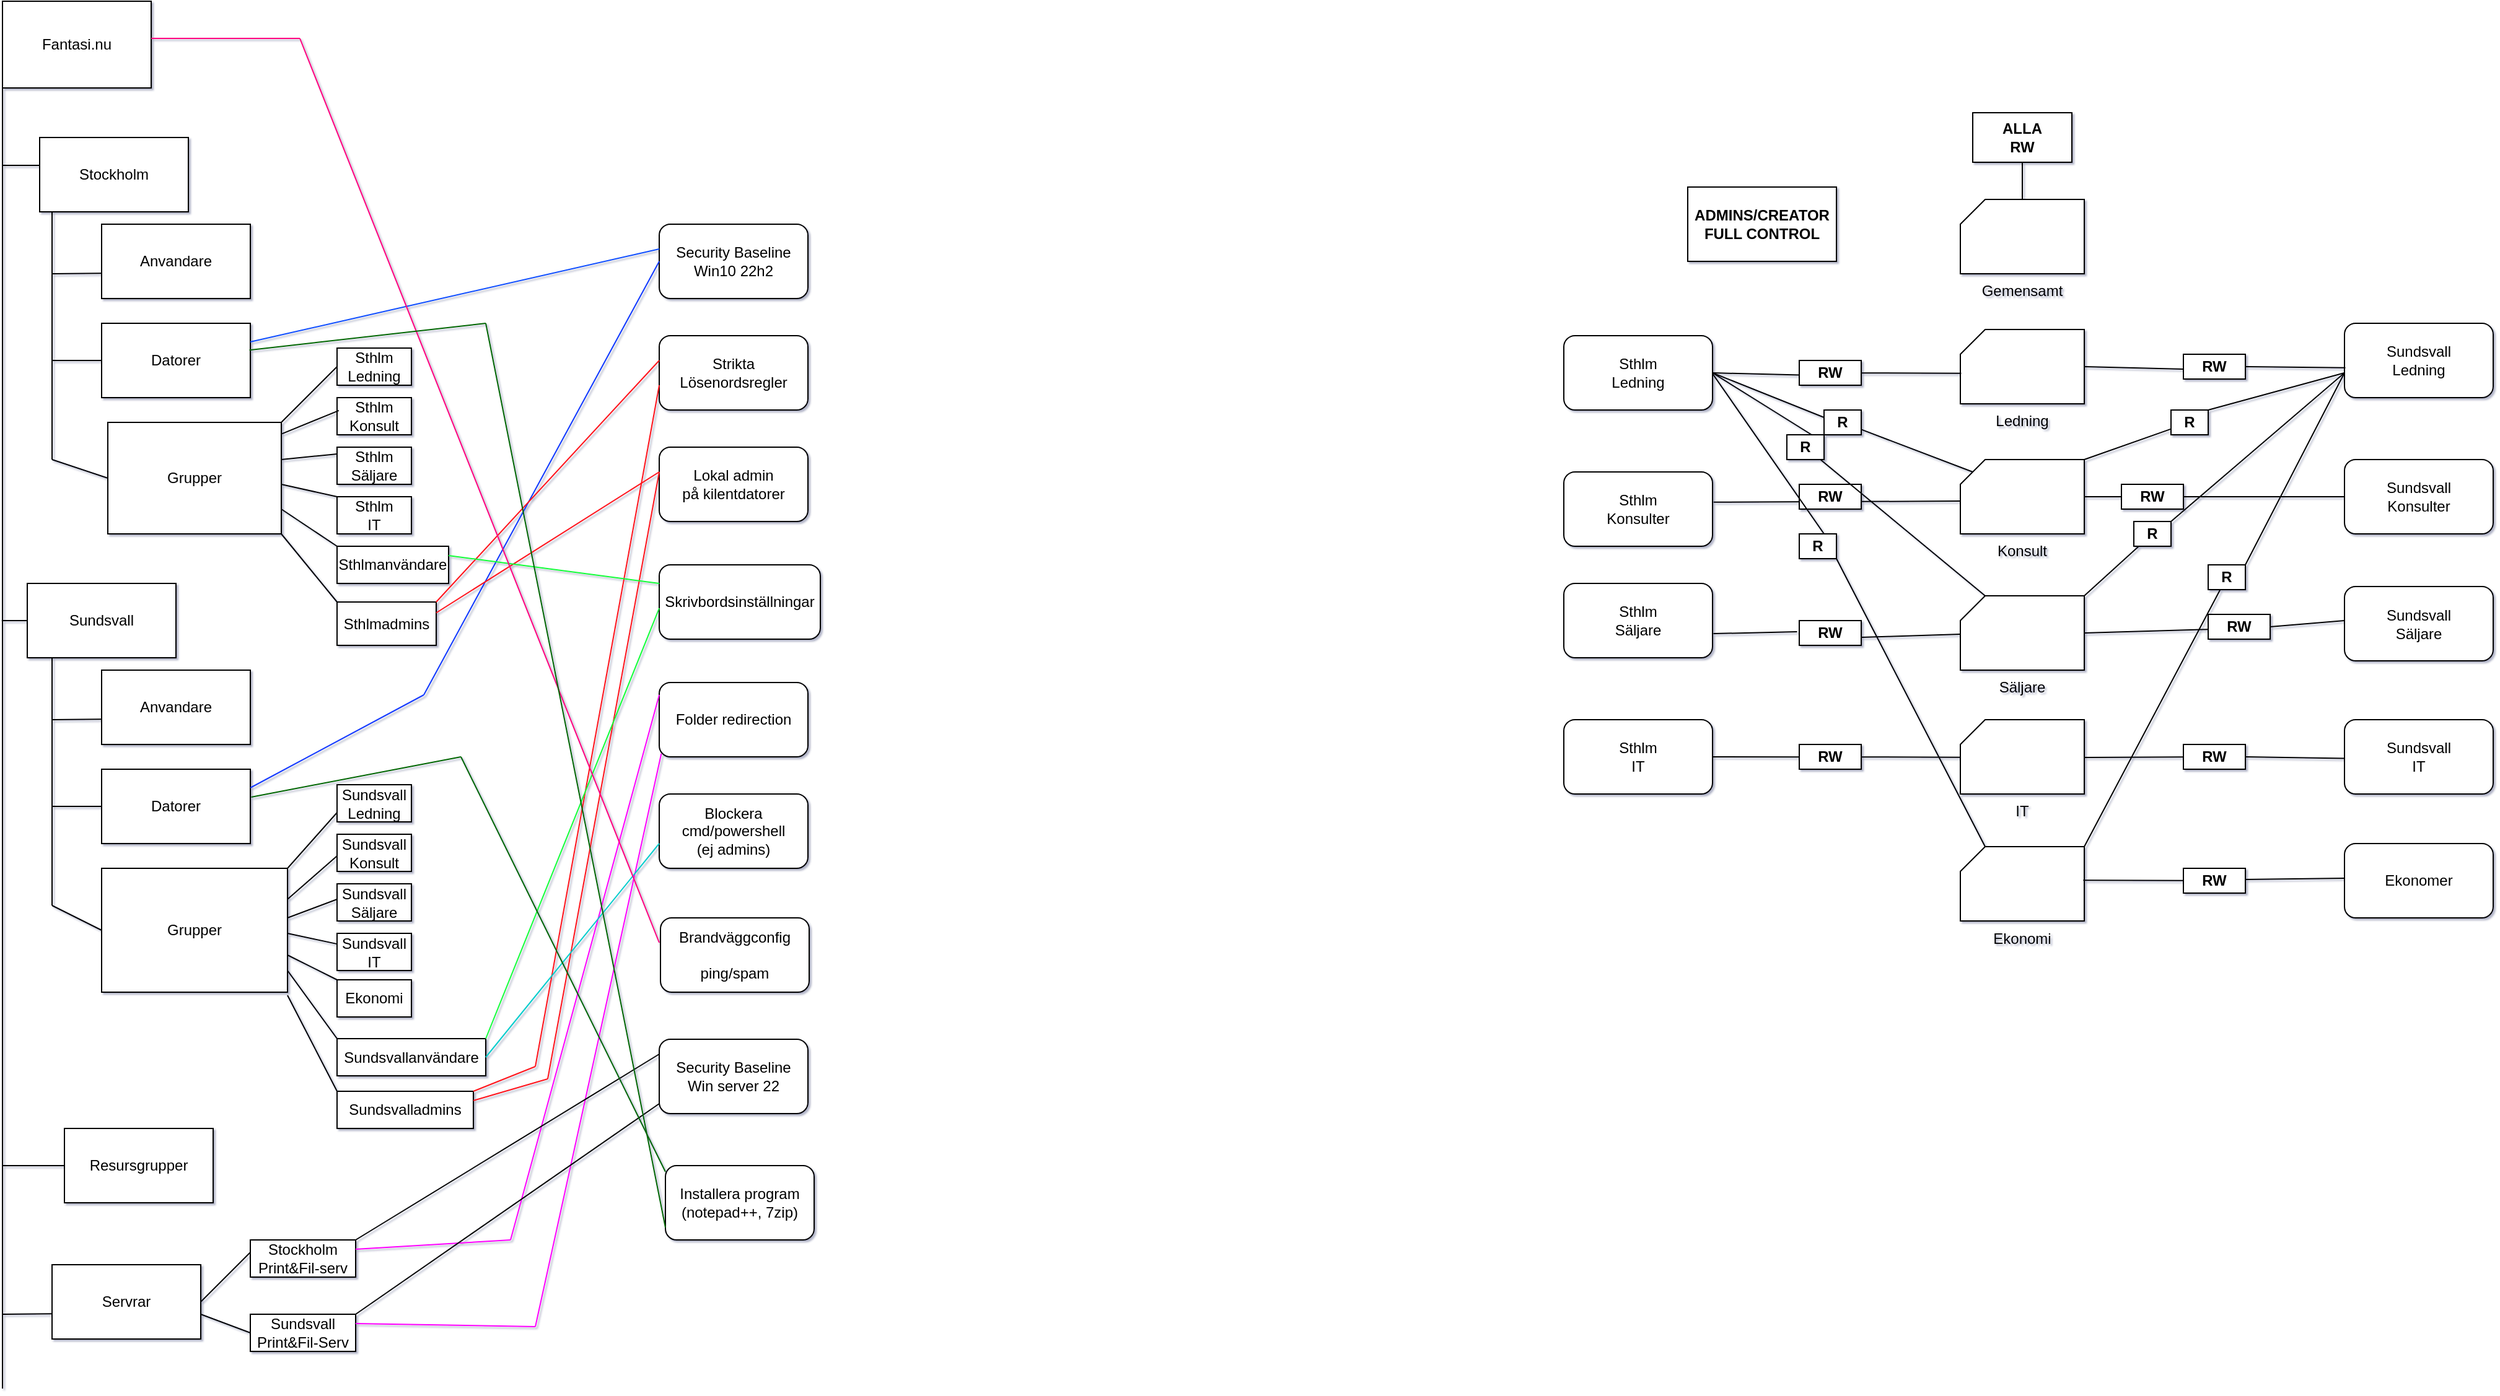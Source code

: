 <mxfile version="22.1.6" type="github">
  <diagram id="C5RBs43oDa-KdzZeNtuy" name="Page-1">
    <mxGraphModel dx="2607" dy="1371" grid="1" gridSize="10" guides="1" tooltips="1" connect="1" arrows="1" fold="1" page="1" pageScale="1" pageWidth="2336" pageHeight="1654" background="none" math="0" shadow="1">
      <root>
        <mxCell id="WIyWlLk6GJQsqaUBKTNV-0" />
        <mxCell id="WIyWlLk6GJQsqaUBKTNV-1" parent="WIyWlLk6GJQsqaUBKTNV-0" />
        <mxCell id="fueHBXX8DJ0KAjWdxpP2-1" value="Fantasi.nu" style="rounded=0;whiteSpace=wrap;html=1;" parent="WIyWlLk6GJQsqaUBKTNV-1" vertex="1">
          <mxGeometry x="40" y="10" width="120" height="70" as="geometry" />
        </mxCell>
        <mxCell id="fueHBXX8DJ0KAjWdxpP2-2" value="" style="endArrow=none;html=1;rounded=0;" parent="WIyWlLk6GJQsqaUBKTNV-1" edge="1">
          <mxGeometry width="50" height="50" relative="1" as="geometry">
            <mxPoint x="40" y="1130" as="sourcePoint" />
            <mxPoint x="40" y="70" as="targetPoint" />
          </mxGeometry>
        </mxCell>
        <mxCell id="fueHBXX8DJ0KAjWdxpP2-6" value="&lt;div&gt;Anvandare&lt;/div&gt;" style="rounded=0;whiteSpace=wrap;html=1;" parent="WIyWlLk6GJQsqaUBKTNV-1" vertex="1">
          <mxGeometry x="120" y="190" width="120" height="60" as="geometry" />
        </mxCell>
        <mxCell id="fueHBXX8DJ0KAjWdxpP2-7" value="Datorer" style="rounded=0;whiteSpace=wrap;html=1;" parent="WIyWlLk6GJQsqaUBKTNV-1" vertex="1">
          <mxGeometry x="120" y="270" width="120" height="60" as="geometry" />
        </mxCell>
        <mxCell id="fueHBXX8DJ0KAjWdxpP2-35" style="edgeStyle=orthogonalEdgeStyle;rounded=0;orthogonalLoop=1;jettySize=auto;html=1;exitX=1;exitY=1;exitDx=0;exitDy=0;" parent="WIyWlLk6GJQsqaUBKTNV-1" source="fueHBXX8DJ0KAjWdxpP2-8" edge="1">
          <mxGeometry relative="1" as="geometry">
            <mxPoint x="240.152" y="409.727" as="targetPoint" />
          </mxGeometry>
        </mxCell>
        <mxCell id="fueHBXX8DJ0KAjWdxpP2-8" value="Grupper" style="rounded=0;whiteSpace=wrap;html=1;" parent="WIyWlLk6GJQsqaUBKTNV-1" vertex="1">
          <mxGeometry x="125" y="350" width="140" height="90" as="geometry" />
        </mxCell>
        <mxCell id="fueHBXX8DJ0KAjWdxpP2-9" value="" style="endArrow=none;html=1;rounded=0;" parent="WIyWlLk6GJQsqaUBKTNV-1" edge="1">
          <mxGeometry width="50" height="50" relative="1" as="geometry">
            <mxPoint x="80" y="230" as="sourcePoint" />
            <mxPoint x="120" y="229.66" as="targetPoint" />
          </mxGeometry>
        </mxCell>
        <mxCell id="fueHBXX8DJ0KAjWdxpP2-10" value="" style="endArrow=none;html=1;rounded=0;" parent="WIyWlLk6GJQsqaUBKTNV-1" edge="1">
          <mxGeometry width="50" height="50" relative="1" as="geometry">
            <mxPoint x="80" y="230" as="sourcePoint" />
            <mxPoint x="80" y="180" as="targetPoint" />
          </mxGeometry>
        </mxCell>
        <mxCell id="fueHBXX8DJ0KAjWdxpP2-11" value="" style="endArrow=none;html=1;rounded=0;" parent="WIyWlLk6GJQsqaUBKTNV-1" edge="1">
          <mxGeometry width="50" height="50" relative="1" as="geometry">
            <mxPoint x="80" y="380" as="sourcePoint" />
            <mxPoint x="80" y="230" as="targetPoint" />
          </mxGeometry>
        </mxCell>
        <mxCell id="fueHBXX8DJ0KAjWdxpP2-13" value="" style="endArrow=none;html=1;rounded=0;entryX=0;entryY=0.5;entryDx=0;entryDy=0;" parent="WIyWlLk6GJQsqaUBKTNV-1" target="fueHBXX8DJ0KAjWdxpP2-8" edge="1">
          <mxGeometry width="50" height="50" relative="1" as="geometry">
            <mxPoint x="80" y="380" as="sourcePoint" />
            <mxPoint x="120" y="376.0" as="targetPoint" />
          </mxGeometry>
        </mxCell>
        <mxCell id="fueHBXX8DJ0KAjWdxpP2-14" value="" style="endArrow=none;html=1;rounded=0;" parent="WIyWlLk6GJQsqaUBKTNV-1" target="fueHBXX8DJ0KAjWdxpP2-7" edge="1">
          <mxGeometry width="50" height="50" relative="1" as="geometry">
            <mxPoint x="80" y="300" as="sourcePoint" />
            <mxPoint x="130" y="250" as="targetPoint" />
          </mxGeometry>
        </mxCell>
        <mxCell id="fueHBXX8DJ0KAjWdxpP2-15" value="Sundsvall" style="rounded=0;whiteSpace=wrap;html=1;" parent="WIyWlLk6GJQsqaUBKTNV-1" vertex="1">
          <mxGeometry x="60" y="480" width="120" height="60" as="geometry" />
        </mxCell>
        <mxCell id="fueHBXX8DJ0KAjWdxpP2-16" value="&lt;div&gt;Anvandare&lt;/div&gt;" style="rounded=0;whiteSpace=wrap;html=1;" parent="WIyWlLk6GJQsqaUBKTNV-1" vertex="1">
          <mxGeometry x="120" y="550" width="120" height="60" as="geometry" />
        </mxCell>
        <mxCell id="fueHBXX8DJ0KAjWdxpP2-17" value="Datorer" style="rounded=0;whiteSpace=wrap;html=1;" parent="WIyWlLk6GJQsqaUBKTNV-1" vertex="1">
          <mxGeometry x="120" y="630" width="120" height="60" as="geometry" />
        </mxCell>
        <mxCell id="fueHBXX8DJ0KAjWdxpP2-18" value="Grupper" style="rounded=0;whiteSpace=wrap;html=1;" parent="WIyWlLk6GJQsqaUBKTNV-1" vertex="1">
          <mxGeometry x="120" y="710" width="150" height="100" as="geometry" />
        </mxCell>
        <mxCell id="fueHBXX8DJ0KAjWdxpP2-19" value="" style="endArrow=none;html=1;rounded=0;" parent="WIyWlLk6GJQsqaUBKTNV-1" edge="1">
          <mxGeometry width="50" height="50" relative="1" as="geometry">
            <mxPoint x="80" y="590" as="sourcePoint" />
            <mxPoint x="120" y="589.66" as="targetPoint" />
          </mxGeometry>
        </mxCell>
        <mxCell id="fueHBXX8DJ0KAjWdxpP2-20" value="" style="endArrow=none;html=1;rounded=0;" parent="WIyWlLk6GJQsqaUBKTNV-1" edge="1">
          <mxGeometry width="50" height="50" relative="1" as="geometry">
            <mxPoint x="80" y="590" as="sourcePoint" />
            <mxPoint x="80" y="540" as="targetPoint" />
          </mxGeometry>
        </mxCell>
        <mxCell id="fueHBXX8DJ0KAjWdxpP2-21" value="" style="endArrow=none;html=1;rounded=0;" parent="WIyWlLk6GJQsqaUBKTNV-1" edge="1">
          <mxGeometry width="50" height="50" relative="1" as="geometry">
            <mxPoint x="80" y="740" as="sourcePoint" />
            <mxPoint x="80" y="590" as="targetPoint" />
          </mxGeometry>
        </mxCell>
        <mxCell id="fueHBXX8DJ0KAjWdxpP2-22" value="" style="endArrow=none;html=1;rounded=0;entryX=0;entryY=0.5;entryDx=0;entryDy=0;" parent="WIyWlLk6GJQsqaUBKTNV-1" target="fueHBXX8DJ0KAjWdxpP2-18" edge="1">
          <mxGeometry width="50" height="50" relative="1" as="geometry">
            <mxPoint x="80" y="740" as="sourcePoint" />
            <mxPoint x="120" y="736.0" as="targetPoint" />
          </mxGeometry>
        </mxCell>
        <mxCell id="fueHBXX8DJ0KAjWdxpP2-23" value="" style="endArrow=none;html=1;rounded=0;" parent="WIyWlLk6GJQsqaUBKTNV-1" target="fueHBXX8DJ0KAjWdxpP2-17" edge="1">
          <mxGeometry width="50" height="50" relative="1" as="geometry">
            <mxPoint x="80" y="660" as="sourcePoint" />
            <mxPoint x="130" y="610" as="targetPoint" />
          </mxGeometry>
        </mxCell>
        <mxCell id="fueHBXX8DJ0KAjWdxpP2-25" value="Resursgrupper" style="rounded=0;whiteSpace=wrap;html=1;" parent="WIyWlLk6GJQsqaUBKTNV-1" vertex="1">
          <mxGeometry x="90" y="920" width="120" height="60" as="geometry" />
        </mxCell>
        <mxCell id="fueHBXX8DJ0KAjWdxpP2-26" value="Servrar" style="rounded=0;whiteSpace=wrap;html=1;" parent="WIyWlLk6GJQsqaUBKTNV-1" vertex="1">
          <mxGeometry x="80" y="1030" width="120" height="60" as="geometry" />
        </mxCell>
        <mxCell id="fueHBXX8DJ0KAjWdxpP2-27" value="" style="endArrow=none;html=1;rounded=0;entryX=0.005;entryY=0.375;entryDx=0;entryDy=0;entryPerimeter=0;" parent="WIyWlLk6GJQsqaUBKTNV-1" target="fueHBXX8DJ0KAjWdxpP2-5" edge="1">
          <mxGeometry width="50" height="50" relative="1" as="geometry">
            <mxPoint x="40" y="142.5" as="sourcePoint" />
            <mxPoint x="60" y="140" as="targetPoint" />
          </mxGeometry>
        </mxCell>
        <mxCell id="fueHBXX8DJ0KAjWdxpP2-28" value="" style="endArrow=none;html=1;rounded=0;entryX=0.005;entryY=0.375;entryDx=0;entryDy=0;entryPerimeter=0;" parent="WIyWlLk6GJQsqaUBKTNV-1" source="fueHBXX8DJ0KAjWdxpP2-5" edge="1">
          <mxGeometry width="50" height="50" relative="1" as="geometry">
            <mxPoint x="50" y="152.5" as="sourcePoint" />
            <mxPoint x="71" y="153" as="targetPoint" />
          </mxGeometry>
        </mxCell>
        <mxCell id="fueHBXX8DJ0KAjWdxpP2-29" value="" style="endArrow=none;html=1;rounded=0;entryX=0;entryY=0.5;entryDx=0;entryDy=0;" parent="WIyWlLk6GJQsqaUBKTNV-1" target="fueHBXX8DJ0KAjWdxpP2-15" edge="1">
          <mxGeometry width="50" height="50" relative="1" as="geometry">
            <mxPoint x="39.4" y="510" as="sourcePoint" />
            <mxPoint x="60.0" y="500.0" as="targetPoint" />
          </mxGeometry>
        </mxCell>
        <mxCell id="fueHBXX8DJ0KAjWdxpP2-5" value="Stockholm" style="rounded=0;whiteSpace=wrap;html=1;" parent="WIyWlLk6GJQsqaUBKTNV-1" vertex="1">
          <mxGeometry x="70" y="120" width="120" height="60" as="geometry" />
        </mxCell>
        <mxCell id="fueHBXX8DJ0KAjWdxpP2-30" value="" style="endArrow=none;html=1;rounded=0;entryX=0;entryY=0.5;entryDx=0;entryDy=0;" parent="WIyWlLk6GJQsqaUBKTNV-1" target="fueHBXX8DJ0KAjWdxpP2-25" edge="1">
          <mxGeometry width="50" height="50" relative="1" as="geometry">
            <mxPoint x="40" y="950" as="sourcePoint" />
            <mxPoint x="61" y="830.5" as="targetPoint" />
          </mxGeometry>
        </mxCell>
        <mxCell id="fueHBXX8DJ0KAjWdxpP2-32" value="" style="endArrow=none;html=1;rounded=0;entryX=0.001;entryY=0.66;entryDx=0;entryDy=0;entryPerimeter=0;" parent="WIyWlLk6GJQsqaUBKTNV-1" target="fueHBXX8DJ0KAjWdxpP2-26" edge="1">
          <mxGeometry width="50" height="50" relative="1" as="geometry">
            <mxPoint x="40" y="1070" as="sourcePoint" />
            <mxPoint x="90" y="910" as="targetPoint" />
          </mxGeometry>
        </mxCell>
        <mxCell id="fueHBXX8DJ0KAjWdxpP2-36" value="&lt;div&gt;Sthlm&lt;/div&gt;&lt;div&gt;Konsult&lt;/div&gt;" style="rounded=0;whiteSpace=wrap;html=1;" parent="WIyWlLk6GJQsqaUBKTNV-1" vertex="1">
          <mxGeometry x="310" y="330" width="60" height="30" as="geometry" />
        </mxCell>
        <mxCell id="fueHBXX8DJ0KAjWdxpP2-37" value="&lt;div&gt;Sthlm&lt;/div&gt;&lt;div&gt;Säljare&lt;/div&gt;" style="rounded=0;whiteSpace=wrap;html=1;" parent="WIyWlLk6GJQsqaUBKTNV-1" vertex="1">
          <mxGeometry x="310" y="370" width="60" height="30" as="geometry" />
        </mxCell>
        <mxCell id="fueHBXX8DJ0KAjWdxpP2-38" value="&lt;div&gt;Sthlm&lt;/div&gt;&lt;div&gt;IT&lt;/div&gt;" style="rounded=0;whiteSpace=wrap;html=1;" parent="WIyWlLk6GJQsqaUBKTNV-1" vertex="1">
          <mxGeometry x="310" y="410" width="60" height="30" as="geometry" />
        </mxCell>
        <mxCell id="fueHBXX8DJ0KAjWdxpP2-39" value="&lt;div&gt;Sthlmanvändare&lt;/div&gt;" style="rounded=0;whiteSpace=wrap;html=1;" parent="WIyWlLk6GJQsqaUBKTNV-1" vertex="1">
          <mxGeometry x="310" y="450" width="90" height="30" as="geometry" />
        </mxCell>
        <mxCell id="fueHBXX8DJ0KAjWdxpP2-40" value="Sthlmadmins" style="rounded=0;whiteSpace=wrap;html=1;" parent="WIyWlLk6GJQsqaUBKTNV-1" vertex="1">
          <mxGeometry x="310" y="495" width="80" height="35" as="geometry" />
        </mxCell>
        <mxCell id="fueHBXX8DJ0KAjWdxpP2-41" value="&lt;div&gt;Sthlm&lt;/div&gt;&lt;div&gt;Ledning&lt;/div&gt;" style="rounded=0;whiteSpace=wrap;html=1;" parent="WIyWlLk6GJQsqaUBKTNV-1" vertex="1">
          <mxGeometry x="310" y="290" width="60" height="30" as="geometry" />
        </mxCell>
        <mxCell id="fueHBXX8DJ0KAjWdxpP2-50" value="&lt;div&gt;Sundsvall&lt;/div&gt;&lt;div&gt;Konsult&lt;br&gt;&lt;/div&gt;" style="rounded=0;whiteSpace=wrap;html=1;" parent="WIyWlLk6GJQsqaUBKTNV-1" vertex="1">
          <mxGeometry x="310" y="682.5" width="60" height="30" as="geometry" />
        </mxCell>
        <mxCell id="fueHBXX8DJ0KAjWdxpP2-51" value="&lt;div&gt;Sundsvall&lt;/div&gt;&lt;div&gt;Säljare&lt;br&gt;&lt;/div&gt;" style="rounded=0;whiteSpace=wrap;html=1;" parent="WIyWlLk6GJQsqaUBKTNV-1" vertex="1">
          <mxGeometry x="310" y="722.5" width="60" height="30" as="geometry" />
        </mxCell>
        <mxCell id="fueHBXX8DJ0KAjWdxpP2-52" value="&lt;div&gt;Sundsvall&lt;/div&gt;&lt;div&gt;IT&lt;br&gt;&lt;/div&gt;" style="rounded=0;whiteSpace=wrap;html=1;" parent="WIyWlLk6GJQsqaUBKTNV-1" vertex="1">
          <mxGeometry x="310" y="762.5" width="60" height="30" as="geometry" />
        </mxCell>
        <mxCell id="fueHBXX8DJ0KAjWdxpP2-53" value="Ekonomi" style="rounded=0;whiteSpace=wrap;html=1;" parent="WIyWlLk6GJQsqaUBKTNV-1" vertex="1">
          <mxGeometry x="310" y="800" width="60" height="30" as="geometry" />
        </mxCell>
        <mxCell id="fueHBXX8DJ0KAjWdxpP2-54" value="&lt;div&gt;Sundsvallanvändare&lt;/div&gt;" style="rounded=0;whiteSpace=wrap;html=1;" parent="WIyWlLk6GJQsqaUBKTNV-1" vertex="1">
          <mxGeometry x="310" y="847.5" width="120" height="30" as="geometry" />
        </mxCell>
        <mxCell id="fueHBXX8DJ0KAjWdxpP2-55" value="&lt;div&gt;Sundsvall&lt;/div&gt;&lt;div&gt;Ledning&lt;br&gt;&lt;/div&gt;" style="rounded=0;whiteSpace=wrap;html=1;" parent="WIyWlLk6GJQsqaUBKTNV-1" vertex="1">
          <mxGeometry x="310" y="642.5" width="60" height="30" as="geometry" />
        </mxCell>
        <mxCell id="fueHBXX8DJ0KAjWdxpP2-56" value="&lt;div&gt;Sundsvalladmins&lt;/div&gt;" style="rounded=0;whiteSpace=wrap;html=1;" parent="WIyWlLk6GJQsqaUBKTNV-1" vertex="1">
          <mxGeometry x="310" y="890" width="110" height="30" as="geometry" />
        </mxCell>
        <mxCell id="fueHBXX8DJ0KAjWdxpP2-59" value="" style="endArrow=none;html=1;rounded=0;entryX=0;entryY=0.75;entryDx=0;entryDy=0;" parent="WIyWlLk6GJQsqaUBKTNV-1" target="fueHBXX8DJ0KAjWdxpP2-55" edge="1">
          <mxGeometry width="50" height="50" relative="1" as="geometry">
            <mxPoint x="270" y="710" as="sourcePoint" />
            <mxPoint x="320" y="660" as="targetPoint" />
          </mxGeometry>
        </mxCell>
        <mxCell id="fueHBXX8DJ0KAjWdxpP2-60" value="" style="endArrow=none;html=1;rounded=0;exitX=1;exitY=0.25;exitDx=0;exitDy=0;" parent="WIyWlLk6GJQsqaUBKTNV-1" source="fueHBXX8DJ0KAjWdxpP2-18" edge="1">
          <mxGeometry width="50" height="50" relative="1" as="geometry">
            <mxPoint x="260" y="750" as="sourcePoint" />
            <mxPoint x="310" y="700" as="targetPoint" />
          </mxGeometry>
        </mxCell>
        <mxCell id="fueHBXX8DJ0KAjWdxpP2-63" value="" style="endArrow=none;html=1;rounded=0;" parent="WIyWlLk6GJQsqaUBKTNV-1" edge="1">
          <mxGeometry width="50" height="50" relative="1" as="geometry">
            <mxPoint x="270" y="750" as="sourcePoint" />
            <mxPoint x="310" y="735" as="targetPoint" />
          </mxGeometry>
        </mxCell>
        <mxCell id="fueHBXX8DJ0KAjWdxpP2-65" value="" style="endArrow=none;html=1;rounded=0;" parent="WIyWlLk6GJQsqaUBKTNV-1" target="fueHBXX8DJ0KAjWdxpP2-52" edge="1">
          <mxGeometry width="50" height="50" relative="1" as="geometry">
            <mxPoint x="270" y="762.5" as="sourcePoint" />
            <mxPoint x="320" y="712.5" as="targetPoint" />
          </mxGeometry>
        </mxCell>
        <mxCell id="fueHBXX8DJ0KAjWdxpP2-68" value="" style="endArrow=none;html=1;rounded=0;entryX=0;entryY=0;entryDx=0;entryDy=0;" parent="WIyWlLk6GJQsqaUBKTNV-1" target="fueHBXX8DJ0KAjWdxpP2-53" edge="1">
          <mxGeometry width="50" height="50" relative="1" as="geometry">
            <mxPoint x="270" y="780" as="sourcePoint" />
            <mxPoint x="320" y="730" as="targetPoint" />
          </mxGeometry>
        </mxCell>
        <mxCell id="fueHBXX8DJ0KAjWdxpP2-69" value="" style="endArrow=none;html=1;rounded=0;entryX=0;entryY=0;entryDx=0;entryDy=0;" parent="WIyWlLk6GJQsqaUBKTNV-1" target="fueHBXX8DJ0KAjWdxpP2-54" edge="1">
          <mxGeometry width="50" height="50" relative="1" as="geometry">
            <mxPoint x="270" y="792.5" as="sourcePoint" />
            <mxPoint x="320" y="742.5" as="targetPoint" />
          </mxGeometry>
        </mxCell>
        <mxCell id="fueHBXX8DJ0KAjWdxpP2-70" value="" style="endArrow=none;html=1;rounded=0;entryX=0;entryY=0;entryDx=0;entryDy=0;" parent="WIyWlLk6GJQsqaUBKTNV-1" target="fueHBXX8DJ0KAjWdxpP2-56" edge="1">
          <mxGeometry width="50" height="50" relative="1" as="geometry">
            <mxPoint x="270" y="812.5" as="sourcePoint" />
            <mxPoint x="320" y="762.5" as="targetPoint" />
          </mxGeometry>
        </mxCell>
        <mxCell id="fueHBXX8DJ0KAjWdxpP2-71" value="" style="endArrow=none;html=1;rounded=0;entryX=0;entryY=0.5;entryDx=0;entryDy=0;" parent="WIyWlLk6GJQsqaUBKTNV-1" target="fueHBXX8DJ0KAjWdxpP2-41" edge="1">
          <mxGeometry width="50" height="50" relative="1" as="geometry">
            <mxPoint x="265" y="350" as="sourcePoint" />
            <mxPoint x="315" y="300" as="targetPoint" />
          </mxGeometry>
        </mxCell>
        <mxCell id="fueHBXX8DJ0KAjWdxpP2-72" value="" style="endArrow=none;html=1;rounded=0;exitX=1.004;exitY=0.102;exitDx=0;exitDy=0;exitPerimeter=0;entryX=0.024;entryY=0.347;entryDx=0;entryDy=0;entryPerimeter=0;" parent="WIyWlLk6GJQsqaUBKTNV-1" source="fueHBXX8DJ0KAjWdxpP2-8" target="fueHBXX8DJ0KAjWdxpP2-36" edge="1">
          <mxGeometry width="50" height="50" relative="1" as="geometry">
            <mxPoint x="260" y="380" as="sourcePoint" />
            <mxPoint x="310" y="330" as="targetPoint" />
          </mxGeometry>
        </mxCell>
        <mxCell id="fueHBXX8DJ0KAjWdxpP2-73" value="" style="endArrow=none;html=1;rounded=0;entryX=0.002;entryY=0.183;entryDx=0;entryDy=0;entryPerimeter=0;" parent="WIyWlLk6GJQsqaUBKTNV-1" target="fueHBXX8DJ0KAjWdxpP2-37" edge="1">
          <mxGeometry width="50" height="50" relative="1" as="geometry">
            <mxPoint x="265" y="380" as="sourcePoint" />
            <mxPoint x="315" y="330" as="targetPoint" />
          </mxGeometry>
        </mxCell>
        <mxCell id="fueHBXX8DJ0KAjWdxpP2-74" value="" style="endArrow=none;html=1;rounded=0;entryX=0;entryY=0;entryDx=0;entryDy=0;" parent="WIyWlLk6GJQsqaUBKTNV-1" target="fueHBXX8DJ0KAjWdxpP2-38" edge="1">
          <mxGeometry width="50" height="50" relative="1" as="geometry">
            <mxPoint x="265" y="400" as="sourcePoint" />
            <mxPoint x="315" y="350" as="targetPoint" />
          </mxGeometry>
        </mxCell>
        <mxCell id="fueHBXX8DJ0KAjWdxpP2-76" value="" style="endArrow=none;html=1;rounded=0;entryX=0;entryY=0;entryDx=0;entryDy=0;" parent="WIyWlLk6GJQsqaUBKTNV-1" target="fueHBXX8DJ0KAjWdxpP2-39" edge="1">
          <mxGeometry width="50" height="50" relative="1" as="geometry">
            <mxPoint x="265" y="420" as="sourcePoint" />
            <mxPoint x="315" y="370" as="targetPoint" />
          </mxGeometry>
        </mxCell>
        <mxCell id="fueHBXX8DJ0KAjWdxpP2-77" value="" style="endArrow=none;html=1;rounded=0;entryX=0;entryY=0;entryDx=0;entryDy=0;" parent="WIyWlLk6GJQsqaUBKTNV-1" target="fueHBXX8DJ0KAjWdxpP2-40" edge="1">
          <mxGeometry width="50" height="50" relative="1" as="geometry">
            <mxPoint x="265" y="440" as="sourcePoint" />
            <mxPoint x="315" y="390" as="targetPoint" />
          </mxGeometry>
        </mxCell>
        <mxCell id="fueHBXX8DJ0KAjWdxpP2-78" value="&lt;div&gt;Security Baseline&lt;/div&gt;&lt;div&gt;Win10 22h2&lt;br&gt;&lt;/div&gt;" style="rounded=1;whiteSpace=wrap;html=1;" parent="WIyWlLk6GJQsqaUBKTNV-1" vertex="1">
          <mxGeometry x="570" y="190" width="120" height="60" as="geometry" />
        </mxCell>
        <mxCell id="fueHBXX8DJ0KAjWdxpP2-79" value="&lt;div&gt;Strikta&lt;/div&gt;&lt;div&gt;Lösenordsregler&lt;/div&gt;" style="rounded=1;whiteSpace=wrap;html=1;" parent="WIyWlLk6GJQsqaUBKTNV-1" vertex="1">
          <mxGeometry x="570" y="280" width="120" height="60" as="geometry" />
        </mxCell>
        <mxCell id="fueHBXX8DJ0KAjWdxpP2-80" value="&lt;div&gt;Lokal admin&lt;/div&gt;&lt;div&gt;på kilentdatorer&lt;/div&gt;" style="rounded=1;whiteSpace=wrap;html=1;" parent="WIyWlLk6GJQsqaUBKTNV-1" vertex="1">
          <mxGeometry x="570" y="370" width="120" height="60" as="geometry" />
        </mxCell>
        <mxCell id="fueHBXX8DJ0KAjWdxpP2-81" value="&lt;div&gt;Skrivbordsinställningar&lt;/div&gt;" style="rounded=1;whiteSpace=wrap;html=1;" parent="WIyWlLk6GJQsqaUBKTNV-1" vertex="1">
          <mxGeometry x="570" y="465" width="130" height="60" as="geometry" />
        </mxCell>
        <mxCell id="fueHBXX8DJ0KAjWdxpP2-82" value="Folder redirection" style="rounded=1;whiteSpace=wrap;html=1;" parent="WIyWlLk6GJQsqaUBKTNV-1" vertex="1">
          <mxGeometry x="570" y="560" width="120" height="60" as="geometry" />
        </mxCell>
        <mxCell id="fueHBXX8DJ0KAjWdxpP2-83" value="&lt;div&gt;Blockera&lt;/div&gt;&lt;div&gt;cmd/powershell&lt;/div&gt;&lt;div&gt;(ej admins)&lt;br&gt;&lt;/div&gt;" style="rounded=1;whiteSpace=wrap;html=1;" parent="WIyWlLk6GJQsqaUBKTNV-1" vertex="1">
          <mxGeometry x="570" y="650" width="120" height="60" as="geometry" />
        </mxCell>
        <mxCell id="fueHBXX8DJ0KAjWdxpP2-84" value="&lt;div&gt;Brandväggconfig&lt;/div&gt;&lt;div&gt;&lt;br&gt;&lt;/div&gt;&lt;div&gt;ping/spam&lt;/div&gt;" style="rounded=1;whiteSpace=wrap;html=1;" parent="WIyWlLk6GJQsqaUBKTNV-1" vertex="1">
          <mxGeometry x="571" y="750" width="120" height="60" as="geometry" />
        </mxCell>
        <mxCell id="y0CzShBzs5Wo7ppqLKTa-0" value="&lt;div&gt;Stockholm&lt;/div&gt;&lt;div&gt;Print&amp;amp;Fil-serv&lt;br&gt;&lt;/div&gt;" style="rounded=0;whiteSpace=wrap;html=1;" vertex="1" parent="WIyWlLk6GJQsqaUBKTNV-1">
          <mxGeometry x="240" y="1010" width="85" height="30" as="geometry" />
        </mxCell>
        <mxCell id="y0CzShBzs5Wo7ppqLKTa-1" value="&lt;div&gt;Sundsvall&lt;/div&gt;&lt;div&gt;Print&amp;amp;Fil-Serv&lt;br&gt;&lt;/div&gt;" style="rounded=0;whiteSpace=wrap;html=1;" vertex="1" parent="WIyWlLk6GJQsqaUBKTNV-1">
          <mxGeometry x="240" y="1070" width="85" height="30" as="geometry" />
        </mxCell>
        <mxCell id="y0CzShBzs5Wo7ppqLKTa-2" value="" style="endArrow=none;html=1;rounded=0;exitX=1;exitY=0.5;exitDx=0;exitDy=0;exitPerimeter=0;" edge="1" parent="WIyWlLk6GJQsqaUBKTNV-1" source="fueHBXX8DJ0KAjWdxpP2-26">
          <mxGeometry width="50" height="50" relative="1" as="geometry">
            <mxPoint x="210" y="1050" as="sourcePoint" />
            <mxPoint x="240" y="1020" as="targetPoint" />
          </mxGeometry>
        </mxCell>
        <mxCell id="y0CzShBzs5Wo7ppqLKTa-3" value="" style="endArrow=none;html=1;rounded=0;entryX=0;entryY=0.5;entryDx=0;entryDy=0;" edge="1" parent="WIyWlLk6GJQsqaUBKTNV-1" target="y0CzShBzs5Wo7ppqLKTa-1">
          <mxGeometry width="50" height="50" relative="1" as="geometry">
            <mxPoint x="200" y="1070" as="sourcePoint" />
            <mxPoint x="250" y="1020" as="targetPoint" />
          </mxGeometry>
        </mxCell>
        <mxCell id="y0CzShBzs5Wo7ppqLKTa-4" value="" style="endArrow=none;html=1;rounded=0;exitX=1;exitY=0.25;exitDx=0;exitDy=0;strokeColor=#0D4DFF;" edge="1" parent="WIyWlLk6GJQsqaUBKTNV-1" source="fueHBXX8DJ0KAjWdxpP2-7">
          <mxGeometry width="50" height="50" relative="1" as="geometry">
            <mxPoint x="520" y="260" as="sourcePoint" />
            <mxPoint x="570" y="210" as="targetPoint" />
          </mxGeometry>
        </mxCell>
        <mxCell id="y0CzShBzs5Wo7ppqLKTa-5" value="" style="endArrow=none;html=1;rounded=0;strokeColor=#0F37FF;" edge="1" parent="WIyWlLk6GJQsqaUBKTNV-1">
          <mxGeometry width="50" height="50" relative="1" as="geometry">
            <mxPoint x="380" y="570" as="sourcePoint" />
            <mxPoint x="570" y="220" as="targetPoint" />
          </mxGeometry>
        </mxCell>
        <mxCell id="y0CzShBzs5Wo7ppqLKTa-6" value="" style="endArrow=none;html=1;rounded=0;exitX=1;exitY=0.25;exitDx=0;exitDy=0;strokeColor=#1239FF;" edge="1" parent="WIyWlLk6GJQsqaUBKTNV-1" source="fueHBXX8DJ0KAjWdxpP2-17">
          <mxGeometry width="50" height="50" relative="1" as="geometry">
            <mxPoint x="330" y="620" as="sourcePoint" />
            <mxPoint x="380" y="570" as="targetPoint" />
          </mxGeometry>
        </mxCell>
        <mxCell id="y0CzShBzs5Wo7ppqLKTa-7" value="" style="endArrow=none;html=1;rounded=0;exitX=1;exitY=0;exitDx=0;exitDy=0;strokeColor=#FF121A;" edge="1" parent="WIyWlLk6GJQsqaUBKTNV-1" source="fueHBXX8DJ0KAjWdxpP2-40">
          <mxGeometry width="50" height="50" relative="1" as="geometry">
            <mxPoint x="520" y="350" as="sourcePoint" />
            <mxPoint x="570" y="300" as="targetPoint" />
          </mxGeometry>
        </mxCell>
        <mxCell id="y0CzShBzs5Wo7ppqLKTa-8" value="" style="endArrow=none;html=1;rounded=0;strokeColor=#FF121A;" edge="1" parent="WIyWlLk6GJQsqaUBKTNV-1">
          <mxGeometry width="50" height="50" relative="1" as="geometry">
            <mxPoint x="470" y="870" as="sourcePoint" />
            <mxPoint x="570" y="320" as="targetPoint" />
          </mxGeometry>
        </mxCell>
        <mxCell id="y0CzShBzs5Wo7ppqLKTa-9" value="" style="endArrow=none;html=1;rounded=0;entryX=1;entryY=0;entryDx=0;entryDy=0;strokeColor=#FF121A;" edge="1" parent="WIyWlLk6GJQsqaUBKTNV-1" target="fueHBXX8DJ0KAjWdxpP2-56">
          <mxGeometry width="50" height="50" relative="1" as="geometry">
            <mxPoint x="470" y="870" as="sourcePoint" />
            <mxPoint x="510" y="850" as="targetPoint" />
          </mxGeometry>
        </mxCell>
        <mxCell id="y0CzShBzs5Wo7ppqLKTa-10" value="" style="endArrow=none;html=1;rounded=0;strokeColor=#FF121A;" edge="1" parent="WIyWlLk6GJQsqaUBKTNV-1">
          <mxGeometry width="50" height="50" relative="1" as="geometry">
            <mxPoint x="480" y="880" as="sourcePoint" />
            <mxPoint x="570" y="390" as="targetPoint" />
          </mxGeometry>
        </mxCell>
        <mxCell id="y0CzShBzs5Wo7ppqLKTa-11" value="" style="endArrow=none;html=1;rounded=0;exitX=1;exitY=0.25;exitDx=0;exitDy=0;strokeColor=#FF121A;" edge="1" parent="WIyWlLk6GJQsqaUBKTNV-1" source="fueHBXX8DJ0KAjWdxpP2-56">
          <mxGeometry width="50" height="50" relative="1" as="geometry">
            <mxPoint x="430" y="927.5" as="sourcePoint" />
            <mxPoint x="480" y="880" as="targetPoint" />
          </mxGeometry>
        </mxCell>
        <mxCell id="y0CzShBzs5Wo7ppqLKTa-12" value="" style="endArrow=none;html=1;rounded=0;exitX=1;exitY=0.25;exitDx=0;exitDy=0;strokeColor=#FF121A;" edge="1" parent="WIyWlLk6GJQsqaUBKTNV-1" source="fueHBXX8DJ0KAjWdxpP2-40">
          <mxGeometry width="50" height="50" relative="1" as="geometry">
            <mxPoint x="520" y="440" as="sourcePoint" />
            <mxPoint x="570" y="390" as="targetPoint" />
          </mxGeometry>
        </mxCell>
        <mxCell id="y0CzShBzs5Wo7ppqLKTa-13" value="" style="endArrow=none;html=1;rounded=0;exitX=1;exitY=0.25;exitDx=0;exitDy=0;strokeColor=#12FF39;" edge="1" parent="WIyWlLk6GJQsqaUBKTNV-1" source="fueHBXX8DJ0KAjWdxpP2-39">
          <mxGeometry width="50" height="50" relative="1" as="geometry">
            <mxPoint x="520" y="530" as="sourcePoint" />
            <mxPoint x="570" y="480" as="targetPoint" />
          </mxGeometry>
        </mxCell>
        <mxCell id="y0CzShBzs5Wo7ppqLKTa-14" value="" style="endArrow=none;html=1;rounded=0;exitX=1;exitY=0;exitDx=0;exitDy=0;strokeColor=#12FF39;" edge="1" parent="WIyWlLk6GJQsqaUBKTNV-1" source="fueHBXX8DJ0KAjWdxpP2-54">
          <mxGeometry width="50" height="50" relative="1" as="geometry">
            <mxPoint x="520" y="550" as="sourcePoint" />
            <mxPoint x="570" y="500" as="targetPoint" />
          </mxGeometry>
        </mxCell>
        <mxCell id="y0CzShBzs5Wo7ppqLKTa-15" value="" style="endArrow=none;html=1;rounded=0;strokeColor=#FF00FF;" edge="1" parent="WIyWlLk6GJQsqaUBKTNV-1">
          <mxGeometry width="50" height="50" relative="1" as="geometry">
            <mxPoint x="450" y="1010" as="sourcePoint" />
            <mxPoint x="570" y="570" as="targetPoint" />
          </mxGeometry>
        </mxCell>
        <mxCell id="y0CzShBzs5Wo7ppqLKTa-16" value="" style="endArrow=none;html=1;rounded=0;exitX=1;exitY=0.25;exitDx=0;exitDy=0;strokeColor=#FF00FF;" edge="1" parent="WIyWlLk6GJQsqaUBKTNV-1" source="y0CzShBzs5Wo7ppqLKTa-0">
          <mxGeometry width="50" height="50" relative="1" as="geometry">
            <mxPoint x="400" y="1060" as="sourcePoint" />
            <mxPoint x="450" y="1010" as="targetPoint" />
          </mxGeometry>
        </mxCell>
        <mxCell id="y0CzShBzs5Wo7ppqLKTa-17" value="" style="endArrow=none;html=1;rounded=0;strokeColor=#FF00FF;entryX=0.014;entryY=0.956;entryDx=0;entryDy=0;entryPerimeter=0;" edge="1" parent="WIyWlLk6GJQsqaUBKTNV-1" target="fueHBXX8DJ0KAjWdxpP2-82">
          <mxGeometry width="50" height="50" relative="1" as="geometry">
            <mxPoint x="470" y="1080" as="sourcePoint" />
            <mxPoint x="570" y="620" as="targetPoint" />
          </mxGeometry>
        </mxCell>
        <mxCell id="y0CzShBzs5Wo7ppqLKTa-18" value="" style="endArrow=none;html=1;rounded=0;exitX=1;exitY=0.25;exitDx=0;exitDy=0;strokeColor=#FF00FF;" edge="1" parent="WIyWlLk6GJQsqaUBKTNV-1" source="y0CzShBzs5Wo7ppqLKTa-1">
          <mxGeometry width="50" height="50" relative="1" as="geometry">
            <mxPoint x="420" y="1130" as="sourcePoint" />
            <mxPoint x="470" y="1080" as="targetPoint" />
          </mxGeometry>
        </mxCell>
        <mxCell id="y0CzShBzs5Wo7ppqLKTa-19" value="" style="endArrow=none;html=1;rounded=0;exitX=1;exitY=0.5;exitDx=0;exitDy=0;strokeColor=#00CCCC;" edge="1" parent="WIyWlLk6GJQsqaUBKTNV-1" source="fueHBXX8DJ0KAjWdxpP2-54">
          <mxGeometry width="50" height="50" relative="1" as="geometry">
            <mxPoint x="520" y="740" as="sourcePoint" />
            <mxPoint x="570" y="690" as="targetPoint" />
          </mxGeometry>
        </mxCell>
        <mxCell id="y0CzShBzs5Wo7ppqLKTa-20" value="" style="endArrow=none;html=1;rounded=0;strokeColor=#FF0080;" edge="1" parent="WIyWlLk6GJQsqaUBKTNV-1">
          <mxGeometry width="50" height="50" relative="1" as="geometry">
            <mxPoint x="280" y="40" as="sourcePoint" />
            <mxPoint x="570" y="770" as="targetPoint" />
          </mxGeometry>
        </mxCell>
        <mxCell id="y0CzShBzs5Wo7ppqLKTa-21" value="" style="endArrow=none;html=1;rounded=0;strokeColor=#FF0080;" edge="1" parent="WIyWlLk6GJQsqaUBKTNV-1">
          <mxGeometry width="50" height="50" relative="1" as="geometry">
            <mxPoint x="160" y="40" as="sourcePoint" />
            <mxPoint x="280" y="40" as="targetPoint" />
          </mxGeometry>
        </mxCell>
        <mxCell id="y0CzShBzs5Wo7ppqLKTa-22" value="&lt;div&gt;Security Baseline&lt;/div&gt;&lt;div&gt;Win server 22&lt;br&gt;&lt;/div&gt;" style="rounded=1;whiteSpace=wrap;html=1;" vertex="1" parent="WIyWlLk6GJQsqaUBKTNV-1">
          <mxGeometry x="570" y="848" width="120" height="60" as="geometry" />
        </mxCell>
        <mxCell id="y0CzShBzs5Wo7ppqLKTa-23" value="" style="endArrow=none;html=1;rounded=0;exitX=1;exitY=0;exitDx=0;exitDy=0;" edge="1" parent="WIyWlLk6GJQsqaUBKTNV-1" source="y0CzShBzs5Wo7ppqLKTa-0">
          <mxGeometry width="50" height="50" relative="1" as="geometry">
            <mxPoint x="520" y="910" as="sourcePoint" />
            <mxPoint x="570" y="860" as="targetPoint" />
          </mxGeometry>
        </mxCell>
        <mxCell id="y0CzShBzs5Wo7ppqLKTa-24" value="" style="endArrow=none;html=1;rounded=0;exitX=1;exitY=0;exitDx=0;exitDy=0;" edge="1" parent="WIyWlLk6GJQsqaUBKTNV-1" source="y0CzShBzs5Wo7ppqLKTa-1">
          <mxGeometry width="50" height="50" relative="1" as="geometry">
            <mxPoint x="520" y="950" as="sourcePoint" />
            <mxPoint x="570" y="900" as="targetPoint" />
          </mxGeometry>
        </mxCell>
        <mxCell id="y0CzShBzs5Wo7ppqLKTa-25" value="Installera program&lt;br&gt;(notepad++, 7zip)" style="rounded=1;whiteSpace=wrap;html=1;" vertex="1" parent="WIyWlLk6GJQsqaUBKTNV-1">
          <mxGeometry x="575" y="950" width="120" height="60" as="geometry" />
        </mxCell>
        <mxCell id="y0CzShBzs5Wo7ppqLKTa-26" value="" style="endArrow=none;html=1;rounded=0;strokeColor=#006600;" edge="1" parent="WIyWlLk6GJQsqaUBKTNV-1">
          <mxGeometry width="50" height="50" relative="1" as="geometry">
            <mxPoint x="410" y="620" as="sourcePoint" />
            <mxPoint x="575" y="955" as="targetPoint" />
          </mxGeometry>
        </mxCell>
        <mxCell id="y0CzShBzs5Wo7ppqLKTa-27" value="" style="endArrow=none;html=1;rounded=0;exitX=1.006;exitY=0.375;exitDx=0;exitDy=0;exitPerimeter=0;strokeColor=#006600;" edge="1" parent="WIyWlLk6GJQsqaUBKTNV-1" source="fueHBXX8DJ0KAjWdxpP2-17">
          <mxGeometry width="50" height="50" relative="1" as="geometry">
            <mxPoint x="360" y="670" as="sourcePoint" />
            <mxPoint x="410" y="620" as="targetPoint" />
          </mxGeometry>
        </mxCell>
        <mxCell id="y0CzShBzs5Wo7ppqLKTa-31" value="" style="endArrow=none;html=1;rounded=0;strokeColor=#006600;" edge="1" parent="WIyWlLk6GJQsqaUBKTNV-1">
          <mxGeometry width="50" height="50" relative="1" as="geometry">
            <mxPoint x="430" y="270" as="sourcePoint" />
            <mxPoint x="575" y="1000" as="targetPoint" />
            <Array as="points" />
          </mxGeometry>
        </mxCell>
        <mxCell id="y0CzShBzs5Wo7ppqLKTa-32" value="" style="endArrow=none;html=1;rounded=0;exitX=0.994;exitY=0.361;exitDx=0;exitDy=0;exitPerimeter=0;strokeColor=#006600;" edge="1" parent="WIyWlLk6GJQsqaUBKTNV-1" source="fueHBXX8DJ0KAjWdxpP2-7">
          <mxGeometry width="50" height="50" relative="1" as="geometry">
            <mxPoint x="380" y="320" as="sourcePoint" />
            <mxPoint x="430" y="270" as="targetPoint" />
          </mxGeometry>
        </mxCell>
        <mxCell id="y0CzShBzs5Wo7ppqLKTa-34" value="&lt;div&gt;Gemensamt&lt;/div&gt;" style="verticalLabelPosition=bottom;verticalAlign=top;html=1;shape=card;whiteSpace=wrap;size=20;arcSize=12;" vertex="1" parent="WIyWlLk6GJQsqaUBKTNV-1">
          <mxGeometry x="1620" y="170" width="100" height="60" as="geometry" />
        </mxCell>
        <mxCell id="y0CzShBzs5Wo7ppqLKTa-35" value="Ledning" style="verticalLabelPosition=bottom;verticalAlign=top;html=1;shape=card;whiteSpace=wrap;size=20;arcSize=12;" vertex="1" parent="WIyWlLk6GJQsqaUBKTNV-1">
          <mxGeometry x="1620" y="275" width="100" height="60" as="geometry" />
        </mxCell>
        <mxCell id="y0CzShBzs5Wo7ppqLKTa-36" value="&lt;div&gt;Konsult&lt;/div&gt;" style="verticalLabelPosition=bottom;verticalAlign=top;html=1;shape=card;whiteSpace=wrap;size=20;arcSize=12;" vertex="1" parent="WIyWlLk6GJQsqaUBKTNV-1">
          <mxGeometry x="1620" y="380" width="100" height="60" as="geometry" />
        </mxCell>
        <mxCell id="y0CzShBzs5Wo7ppqLKTa-37" value="Säljare" style="verticalLabelPosition=bottom;verticalAlign=top;html=1;shape=card;whiteSpace=wrap;size=20;arcSize=12;" vertex="1" parent="WIyWlLk6GJQsqaUBKTNV-1">
          <mxGeometry x="1620" y="490" width="100" height="60" as="geometry" />
        </mxCell>
        <mxCell id="y0CzShBzs5Wo7ppqLKTa-38" value="IT" style="verticalLabelPosition=bottom;verticalAlign=top;html=1;shape=card;whiteSpace=wrap;size=20;arcSize=12;" vertex="1" parent="WIyWlLk6GJQsqaUBKTNV-1">
          <mxGeometry x="1620" y="590" width="100" height="60" as="geometry" />
        </mxCell>
        <mxCell id="y0CzShBzs5Wo7ppqLKTa-39" value="&lt;div&gt;Ekonomi&lt;/div&gt;" style="verticalLabelPosition=bottom;verticalAlign=top;html=1;shape=card;whiteSpace=wrap;size=20;arcSize=12;" vertex="1" parent="WIyWlLk6GJQsqaUBKTNV-1">
          <mxGeometry x="1620" y="692.5" width="100" height="60" as="geometry" />
        </mxCell>
        <mxCell id="y0CzShBzs5Wo7ppqLKTa-40" value="Sthlm&lt;br&gt;Ledning" style="rounded=1;whiteSpace=wrap;html=1;" vertex="1" parent="WIyWlLk6GJQsqaUBKTNV-1">
          <mxGeometry x="1300" y="280" width="120" height="60" as="geometry" />
        </mxCell>
        <mxCell id="y0CzShBzs5Wo7ppqLKTa-41" value="Sthlm&lt;br&gt;Konsulter" style="rounded=1;whiteSpace=wrap;html=1;" vertex="1" parent="WIyWlLk6GJQsqaUBKTNV-1">
          <mxGeometry x="1300" y="390" width="120" height="60" as="geometry" />
        </mxCell>
        <mxCell id="y0CzShBzs5Wo7ppqLKTa-42" value="Sthlm&lt;br&gt;Säljare" style="rounded=1;whiteSpace=wrap;html=1;" vertex="1" parent="WIyWlLk6GJQsqaUBKTNV-1">
          <mxGeometry x="1300" y="480" width="120" height="60" as="geometry" />
        </mxCell>
        <mxCell id="y0CzShBzs5Wo7ppqLKTa-44" value="&lt;div&gt;Sthlm&lt;/div&gt;&lt;div&gt;IT&lt;br&gt;&lt;/div&gt;" style="rounded=1;whiteSpace=wrap;html=1;" vertex="1" parent="WIyWlLk6GJQsqaUBKTNV-1">
          <mxGeometry x="1300" y="590" width="120" height="60" as="geometry" />
        </mxCell>
        <mxCell id="y0CzShBzs5Wo7ppqLKTa-45" value="&lt;div&gt;Sundsvall&lt;/div&gt;&lt;div&gt;Ledning&lt;br&gt;&lt;/div&gt;" style="rounded=1;whiteSpace=wrap;html=1;" vertex="1" parent="WIyWlLk6GJQsqaUBKTNV-1">
          <mxGeometry x="1930" y="270" width="120" height="60" as="geometry" />
        </mxCell>
        <mxCell id="y0CzShBzs5Wo7ppqLKTa-46" value="&lt;div&gt;Sundsvall&lt;/div&gt;&lt;div&gt;Konsulter&lt;br&gt;&lt;/div&gt;" style="rounded=1;whiteSpace=wrap;html=1;" vertex="1" parent="WIyWlLk6GJQsqaUBKTNV-1">
          <mxGeometry x="1930" y="380" width="120" height="60" as="geometry" />
        </mxCell>
        <mxCell id="y0CzShBzs5Wo7ppqLKTa-47" value="&lt;div&gt;Sundsvall&lt;/div&gt;&lt;div&gt;Säljare&lt;br&gt;&lt;/div&gt;" style="rounded=1;whiteSpace=wrap;html=1;" vertex="1" parent="WIyWlLk6GJQsqaUBKTNV-1">
          <mxGeometry x="1930" y="482.5" width="120" height="60" as="geometry" />
        </mxCell>
        <mxCell id="y0CzShBzs5Wo7ppqLKTa-48" value="&lt;div&gt;Sundsvall&lt;/div&gt;&lt;div&gt;IT&lt;br&gt;&lt;/div&gt;" style="rounded=1;whiteSpace=wrap;html=1;" vertex="1" parent="WIyWlLk6GJQsqaUBKTNV-1">
          <mxGeometry x="1930" y="590" width="120" height="60" as="geometry" />
        </mxCell>
        <mxCell id="y0CzShBzs5Wo7ppqLKTa-49" value="Ekonomer" style="rounded=1;whiteSpace=wrap;html=1;" vertex="1" parent="WIyWlLk6GJQsqaUBKTNV-1">
          <mxGeometry x="1930" y="690" width="120" height="60" as="geometry" />
        </mxCell>
        <mxCell id="y0CzShBzs5Wo7ppqLKTa-53" value="" style="endArrow=none;html=1;rounded=0;entryX=0;entryY=0.559;entryDx=0;entryDy=0;entryPerimeter=0;exitX=1.007;exitY=0.407;exitDx=0;exitDy=0;exitPerimeter=0;" edge="1" parent="WIyWlLk6GJQsqaUBKTNV-1" source="y0CzShBzs5Wo7ppqLKTa-41" target="y0CzShBzs5Wo7ppqLKTa-36">
          <mxGeometry width="50" height="50" relative="1" as="geometry">
            <mxPoint x="1460" y="410" as="sourcePoint" />
            <mxPoint x="1510" y="360" as="targetPoint" />
          </mxGeometry>
        </mxCell>
        <mxCell id="y0CzShBzs5Wo7ppqLKTa-54" value="" style="endArrow=none;html=1;rounded=0;entryX=0;entryY=0.5;entryDx=0;entryDy=0;" edge="1" parent="WIyWlLk6GJQsqaUBKTNV-1" source="y0CzShBzs5Wo7ppqLKTa-74" target="y0CzShBzs5Wo7ppqLKTa-46">
          <mxGeometry width="50" height="50" relative="1" as="geometry">
            <mxPoint x="1780" y="460" as="sourcePoint" />
            <mxPoint x="1830" y="410" as="targetPoint" />
          </mxGeometry>
        </mxCell>
        <mxCell id="y0CzShBzs5Wo7ppqLKTa-55" value="" style="endArrow=none;html=1;rounded=0;entryX=-0.035;entryY=0.449;entryDx=0;entryDy=0;entryPerimeter=0;exitX=1.006;exitY=0.676;exitDx=0;exitDy=0;exitPerimeter=0;" edge="1" parent="WIyWlLk6GJQsqaUBKTNV-1" source="y0CzShBzs5Wo7ppqLKTa-68">
          <mxGeometry width="50" height="50" relative="1" as="geometry">
            <mxPoint x="1423.5" y="519.03" as="sourcePoint" />
            <mxPoint x="1620" y="520.97" as="targetPoint" />
          </mxGeometry>
        </mxCell>
        <mxCell id="y0CzShBzs5Wo7ppqLKTa-56" value="" style="endArrow=none;html=1;rounded=0;exitX=1;exitY=1;exitDx=0;exitDy=0;entryX=0;entryY=0;entryDx=20;entryDy=0;entryPerimeter=0;" edge="1" parent="WIyWlLk6GJQsqaUBKTNV-1" source="y0CzShBzs5Wo7ppqLKTa-93" target="y0CzShBzs5Wo7ppqLKTa-39">
          <mxGeometry width="50" height="50" relative="1" as="geometry">
            <mxPoint x="1420" y="310.63" as="sourcePoint" />
            <mxPoint x="1500.36" y="309.37" as="targetPoint" />
          </mxGeometry>
        </mxCell>
        <mxCell id="y0CzShBzs5Wo7ppqLKTa-58" value="" style="endArrow=none;html=1;rounded=0;entryX=0.004;entryY=0.506;entryDx=0;entryDy=0;entryPerimeter=0;" edge="1" parent="WIyWlLk6GJQsqaUBKTNV-1" source="y0CzShBzs5Wo7ppqLKTa-70" target="y0CzShBzs5Wo7ppqLKTa-38">
          <mxGeometry width="50" height="50" relative="1" as="geometry">
            <mxPoint x="1420" y="620" as="sourcePoint" />
            <mxPoint x="1470" y="570" as="targetPoint" />
          </mxGeometry>
        </mxCell>
        <mxCell id="y0CzShBzs5Wo7ppqLKTa-59" value="" style="endArrow=none;html=1;rounded=0;exitX=1;exitY=0.5;exitDx=0;exitDy=0;" edge="1" parent="WIyWlLk6GJQsqaUBKTNV-1" source="y0CzShBzs5Wo7ppqLKTa-78">
          <mxGeometry width="50" height="50" relative="1" as="geometry">
            <mxPoint x="1850" y="618.75" as="sourcePoint" />
            <mxPoint x="1930.1" y="621.25" as="targetPoint" />
          </mxGeometry>
        </mxCell>
        <mxCell id="y0CzShBzs5Wo7ppqLKTa-60" value="" style="endArrow=none;html=1;rounded=0;exitX=0.992;exitY=0.452;exitDx=0;exitDy=0;exitPerimeter=0;" edge="1" parent="WIyWlLk6GJQsqaUBKTNV-1" source="y0CzShBzs5Wo7ppqLKTa-80">
          <mxGeometry width="50" height="50" relative="1" as="geometry">
            <mxPoint x="1721.2" y="722.03" as="sourcePoint" />
            <mxPoint x="1930" y="717.97" as="targetPoint" />
          </mxGeometry>
        </mxCell>
        <mxCell id="y0CzShBzs5Wo7ppqLKTa-61" value="" style="endArrow=none;html=1;rounded=0;entryX=0.007;entryY=0.589;entryDx=0;entryDy=0;entryPerimeter=0;" edge="1" parent="WIyWlLk6GJQsqaUBKTNV-1" source="y0CzShBzs5Wo7ppqLKTa-63" target="y0CzShBzs5Wo7ppqLKTa-35">
          <mxGeometry width="50" height="50" relative="1" as="geometry">
            <mxPoint x="1420" y="310" as="sourcePoint" />
            <mxPoint x="1470" y="260" as="targetPoint" />
          </mxGeometry>
        </mxCell>
        <mxCell id="y0CzShBzs5Wo7ppqLKTa-62" value="" style="endArrow=none;html=1;rounded=0;exitX=1;exitY=0.5;exitDx=0;exitDy=0;exitPerimeter=0;entryX=0.006;entryY=0.598;entryDx=0;entryDy=0;entryPerimeter=0;" edge="1" parent="WIyWlLk6GJQsqaUBKTNV-1" source="y0CzShBzs5Wo7ppqLKTa-72" target="y0CzShBzs5Wo7ppqLKTa-45">
          <mxGeometry width="50" height="50" relative="1" as="geometry">
            <mxPoint x="1880" y="360" as="sourcePoint" />
            <mxPoint x="1930" y="310" as="targetPoint" />
          </mxGeometry>
        </mxCell>
        <mxCell id="y0CzShBzs5Wo7ppqLKTa-64" value="&lt;b&gt;RW&lt;/b&gt;" style="rounded=0;whiteSpace=wrap;html=1;" vertex="1" parent="WIyWlLk6GJQsqaUBKTNV-1">
          <mxGeometry x="1490" y="400" width="50" height="20" as="geometry" />
        </mxCell>
        <mxCell id="y0CzShBzs5Wo7ppqLKTa-67" value="" style="endArrow=none;html=1;rounded=0;entryX=0.007;entryY=0.589;entryDx=0;entryDy=0;entryPerimeter=0;" edge="1" parent="WIyWlLk6GJQsqaUBKTNV-1" target="y0CzShBzs5Wo7ppqLKTa-63">
          <mxGeometry width="50" height="50" relative="1" as="geometry">
            <mxPoint x="1420" y="310" as="sourcePoint" />
            <mxPoint x="1621" y="310" as="targetPoint" />
          </mxGeometry>
        </mxCell>
        <mxCell id="y0CzShBzs5Wo7ppqLKTa-63" value="&lt;b&gt;RW&lt;/b&gt;" style="rounded=0;whiteSpace=wrap;html=1;" vertex="1" parent="WIyWlLk6GJQsqaUBKTNV-1">
          <mxGeometry x="1490" y="300" width="50" height="20" as="geometry" />
        </mxCell>
        <mxCell id="y0CzShBzs5Wo7ppqLKTa-69" value="" style="endArrow=none;html=1;rounded=0;entryX=-0.035;entryY=0.449;entryDx=0;entryDy=0;entryPerimeter=0;exitX=1.006;exitY=0.676;exitDx=0;exitDy=0;exitPerimeter=0;" edge="1" parent="WIyWlLk6GJQsqaUBKTNV-1" source="y0CzShBzs5Wo7ppqLKTa-42" target="y0CzShBzs5Wo7ppqLKTa-68">
          <mxGeometry width="50" height="50" relative="1" as="geometry">
            <mxPoint x="1421" y="521" as="sourcePoint" />
            <mxPoint x="1620" y="520.97" as="targetPoint" />
          </mxGeometry>
        </mxCell>
        <mxCell id="y0CzShBzs5Wo7ppqLKTa-68" value="&lt;b&gt;RW&lt;/b&gt;" style="rounded=0;whiteSpace=wrap;html=1;" vertex="1" parent="WIyWlLk6GJQsqaUBKTNV-1">
          <mxGeometry x="1490" y="510" width="50" height="20" as="geometry" />
        </mxCell>
        <mxCell id="y0CzShBzs5Wo7ppqLKTa-71" value="" style="endArrow=none;html=1;rounded=0;entryX=0.004;entryY=0.506;entryDx=0;entryDy=0;entryPerimeter=0;" edge="1" parent="WIyWlLk6GJQsqaUBKTNV-1" target="y0CzShBzs5Wo7ppqLKTa-70">
          <mxGeometry width="50" height="50" relative="1" as="geometry">
            <mxPoint x="1420" y="620" as="sourcePoint" />
            <mxPoint x="1620" y="620" as="targetPoint" />
          </mxGeometry>
        </mxCell>
        <mxCell id="y0CzShBzs5Wo7ppqLKTa-70" value="&lt;b&gt;RW&lt;/b&gt;" style="rounded=0;whiteSpace=wrap;html=1;" vertex="1" parent="WIyWlLk6GJQsqaUBKTNV-1">
          <mxGeometry x="1490" y="610" width="50" height="20" as="geometry" />
        </mxCell>
        <mxCell id="y0CzShBzs5Wo7ppqLKTa-73" value="" style="endArrow=none;html=1;rounded=0;exitX=1;exitY=0.5;exitDx=0;exitDy=0;exitPerimeter=0;entryX=0.006;entryY=0.598;entryDx=0;entryDy=0;entryPerimeter=0;" edge="1" parent="WIyWlLk6GJQsqaUBKTNV-1" source="y0CzShBzs5Wo7ppqLKTa-35" target="y0CzShBzs5Wo7ppqLKTa-72">
          <mxGeometry width="50" height="50" relative="1" as="geometry">
            <mxPoint x="1720" y="305" as="sourcePoint" />
            <mxPoint x="1931" y="306" as="targetPoint" />
          </mxGeometry>
        </mxCell>
        <mxCell id="y0CzShBzs5Wo7ppqLKTa-72" value="&lt;b&gt;RW&lt;/b&gt;" style="rounded=0;whiteSpace=wrap;html=1;" vertex="1" parent="WIyWlLk6GJQsqaUBKTNV-1">
          <mxGeometry x="1800" y="295" width="50" height="20" as="geometry" />
        </mxCell>
        <mxCell id="y0CzShBzs5Wo7ppqLKTa-75" value="" style="endArrow=none;html=1;rounded=0;entryX=0;entryY=0.5;entryDx=0;entryDy=0;" edge="1" parent="WIyWlLk6GJQsqaUBKTNV-1" source="y0CzShBzs5Wo7ppqLKTa-36" target="y0CzShBzs5Wo7ppqLKTa-74">
          <mxGeometry width="50" height="50" relative="1" as="geometry">
            <mxPoint x="1720" y="410" as="sourcePoint" />
            <mxPoint x="1930" y="410" as="targetPoint" />
          </mxGeometry>
        </mxCell>
        <mxCell id="y0CzShBzs5Wo7ppqLKTa-74" value="&lt;b&gt;RW&lt;/b&gt;" style="rounded=0;whiteSpace=wrap;html=1;" vertex="1" parent="WIyWlLk6GJQsqaUBKTNV-1">
          <mxGeometry x="1750" y="400" width="50" height="20" as="geometry" />
        </mxCell>
        <mxCell id="y0CzShBzs5Wo7ppqLKTa-77" value="" style="endArrow=none;html=1;rounded=0;exitX=1;exitY=0.5;exitDx=0;exitDy=0;exitPerimeter=0;entryX=0.003;entryY=0.604;entryDx=0;entryDy=0;entryPerimeter=0;" edge="1" parent="WIyWlLk6GJQsqaUBKTNV-1" source="y0CzShBzs5Wo7ppqLKTa-37" target="y0CzShBzs5Wo7ppqLKTa-76">
          <mxGeometry width="50" height="50" relative="1" as="geometry">
            <mxPoint x="1720" y="520" as="sourcePoint" />
            <mxPoint x="1930" y="519" as="targetPoint" />
          </mxGeometry>
        </mxCell>
        <mxCell id="y0CzShBzs5Wo7ppqLKTa-76" value="&lt;b&gt;RW&lt;/b&gt;" style="rounded=0;whiteSpace=wrap;html=1;" vertex="1" parent="WIyWlLk6GJQsqaUBKTNV-1">
          <mxGeometry x="1820" y="505" width="50" height="20" as="geometry" />
        </mxCell>
        <mxCell id="y0CzShBzs5Wo7ppqLKTa-79" value="" style="endArrow=none;html=1;rounded=0;exitX=0.998;exitY=0.35;exitDx=0;exitDy=0;exitPerimeter=0;" edge="1" parent="WIyWlLk6GJQsqaUBKTNV-1" target="y0CzShBzs5Wo7ppqLKTa-78">
          <mxGeometry width="50" height="50" relative="1" as="geometry">
            <mxPoint x="1719.8" y="620.5" as="sourcePoint" />
            <mxPoint x="1930" y="619.5" as="targetPoint" />
          </mxGeometry>
        </mxCell>
        <mxCell id="y0CzShBzs5Wo7ppqLKTa-78" value="&lt;b&gt;RW&lt;/b&gt;" style="rounded=0;whiteSpace=wrap;html=1;" vertex="1" parent="WIyWlLk6GJQsqaUBKTNV-1">
          <mxGeometry x="1800" y="610" width="50" height="20" as="geometry" />
        </mxCell>
        <mxCell id="y0CzShBzs5Wo7ppqLKTa-81" value="" style="endArrow=none;html=1;rounded=0;exitX=0.992;exitY=0.452;exitDx=0;exitDy=0;exitPerimeter=0;" edge="1" parent="WIyWlLk6GJQsqaUBKTNV-1" source="y0CzShBzs5Wo7ppqLKTa-39" target="y0CzShBzs5Wo7ppqLKTa-80">
          <mxGeometry width="50" height="50" relative="1" as="geometry">
            <mxPoint x="1719" y="720" as="sourcePoint" />
            <mxPoint x="1930" y="717.97" as="targetPoint" />
          </mxGeometry>
        </mxCell>
        <mxCell id="y0CzShBzs5Wo7ppqLKTa-80" value="&lt;b&gt;RW&lt;/b&gt;" style="rounded=0;whiteSpace=wrap;html=1;" vertex="1" parent="WIyWlLk6GJQsqaUBKTNV-1">
          <mxGeometry x="1800" y="710" width="50" height="20" as="geometry" />
        </mxCell>
        <mxCell id="y0CzShBzs5Wo7ppqLKTa-82" value="" style="endArrow=none;html=1;rounded=0;exitX=0;exitY=0;exitDx=10;exitDy=10;exitPerimeter=0;" edge="1" parent="WIyWlLk6GJQsqaUBKTNV-1" source="y0CzShBzs5Wo7ppqLKTa-89">
          <mxGeometry width="50" height="50" relative="1" as="geometry">
            <mxPoint x="1370" y="370" as="sourcePoint" />
            <mxPoint x="1420" y="310" as="targetPoint" />
          </mxGeometry>
        </mxCell>
        <mxCell id="y0CzShBzs5Wo7ppqLKTa-83" value="" style="endArrow=none;html=1;rounded=0;exitX=0;exitY=0;exitDx=20;exitDy=0;exitPerimeter=0;" edge="1" parent="WIyWlLk6GJQsqaUBKTNV-1" source="y0CzShBzs5Wo7ppqLKTa-91">
          <mxGeometry width="50" height="50" relative="1" as="geometry">
            <mxPoint x="1370" y="360" as="sourcePoint" />
            <mxPoint x="1420" y="310" as="targetPoint" />
          </mxGeometry>
        </mxCell>
        <mxCell id="y0CzShBzs5Wo7ppqLKTa-84" value="" style="endArrow=none;html=1;rounded=0;exitX=1;exitY=0;exitDx=0;exitDy=0;exitPerimeter=0;" edge="1" parent="WIyWlLk6GJQsqaUBKTNV-1" source="y0CzShBzs5Wo7ppqLKTa-95">
          <mxGeometry width="50" height="50" relative="1" as="geometry">
            <mxPoint x="1880" y="360" as="sourcePoint" />
            <mxPoint x="1930" y="310" as="targetPoint" />
          </mxGeometry>
        </mxCell>
        <mxCell id="y0CzShBzs5Wo7ppqLKTa-85" value="" style="endArrow=none;html=1;rounded=0;exitX=1;exitY=0;exitDx=0;exitDy=0;exitPerimeter=0;" edge="1" parent="WIyWlLk6GJQsqaUBKTNV-1" source="y0CzShBzs5Wo7ppqLKTa-97">
          <mxGeometry width="50" height="50" relative="1" as="geometry">
            <mxPoint x="1880" y="360" as="sourcePoint" />
            <mxPoint x="1930" y="310" as="targetPoint" />
          </mxGeometry>
        </mxCell>
        <mxCell id="y0CzShBzs5Wo7ppqLKTa-86" value="" style="endArrow=none;html=1;rounded=0;exitX=1;exitY=0;exitDx=0;exitDy=0;exitPerimeter=0;" edge="1" parent="WIyWlLk6GJQsqaUBKTNV-1" source="y0CzShBzs5Wo7ppqLKTa-99">
          <mxGeometry width="50" height="50" relative="1" as="geometry">
            <mxPoint x="1880" y="360" as="sourcePoint" />
            <mxPoint x="1930" y="310" as="targetPoint" />
          </mxGeometry>
        </mxCell>
        <mxCell id="y0CzShBzs5Wo7ppqLKTa-87" value="" style="endArrow=none;html=1;rounded=0;exitX=1;exitY=0.5;exitDx=0;exitDy=0;" edge="1" parent="WIyWlLk6GJQsqaUBKTNV-1" source="y0CzShBzs5Wo7ppqLKTa-76">
          <mxGeometry width="50" height="50" relative="1" as="geometry">
            <mxPoint x="1880" y="560" as="sourcePoint" />
            <mxPoint x="1930" y="510" as="targetPoint" />
          </mxGeometry>
        </mxCell>
        <mxCell id="y0CzShBzs5Wo7ppqLKTa-90" value="" style="endArrow=none;html=1;rounded=0;exitX=0;exitY=0;exitDx=10;exitDy=10;exitPerimeter=0;" edge="1" parent="WIyWlLk6GJQsqaUBKTNV-1" source="y0CzShBzs5Wo7ppqLKTa-36" target="y0CzShBzs5Wo7ppqLKTa-89">
          <mxGeometry width="50" height="50" relative="1" as="geometry">
            <mxPoint x="1630" y="390" as="sourcePoint" />
            <mxPoint x="1420" y="310" as="targetPoint" />
          </mxGeometry>
        </mxCell>
        <mxCell id="y0CzShBzs5Wo7ppqLKTa-89" value="&lt;b&gt;R&lt;/b&gt;" style="rounded=0;whiteSpace=wrap;html=1;" vertex="1" parent="WIyWlLk6GJQsqaUBKTNV-1">
          <mxGeometry x="1510" y="340" width="30" height="20" as="geometry" />
        </mxCell>
        <mxCell id="y0CzShBzs5Wo7ppqLKTa-92" value="" style="endArrow=none;html=1;rounded=0;exitX=0;exitY=0;exitDx=20;exitDy=0;exitPerimeter=0;" edge="1" parent="WIyWlLk6GJQsqaUBKTNV-1" source="y0CzShBzs5Wo7ppqLKTa-37" target="y0CzShBzs5Wo7ppqLKTa-91">
          <mxGeometry width="50" height="50" relative="1" as="geometry">
            <mxPoint x="1640" y="490" as="sourcePoint" />
            <mxPoint x="1420" y="310" as="targetPoint" />
          </mxGeometry>
        </mxCell>
        <mxCell id="y0CzShBzs5Wo7ppqLKTa-91" value="&lt;b&gt;R&lt;/b&gt;" style="rounded=0;whiteSpace=wrap;html=1;" vertex="1" parent="WIyWlLk6GJQsqaUBKTNV-1">
          <mxGeometry x="1480" y="360" width="30" height="20" as="geometry" />
        </mxCell>
        <mxCell id="y0CzShBzs5Wo7ppqLKTa-94" value="" style="endArrow=none;html=1;rounded=0;exitX=1;exitY=0.5;exitDx=0;exitDy=0;exitPerimeter=0;entryX=0;entryY=0;entryDx=20;entryDy=0;entryPerimeter=0;" edge="1" parent="WIyWlLk6GJQsqaUBKTNV-1" target="y0CzShBzs5Wo7ppqLKTa-93">
          <mxGeometry width="50" height="50" relative="1" as="geometry">
            <mxPoint x="1420" y="310.63" as="sourcePoint" />
            <mxPoint x="1640" y="693" as="targetPoint" />
          </mxGeometry>
        </mxCell>
        <mxCell id="y0CzShBzs5Wo7ppqLKTa-93" value="&lt;b&gt;R&lt;/b&gt;" style="rounded=0;whiteSpace=wrap;html=1;" vertex="1" parent="WIyWlLk6GJQsqaUBKTNV-1">
          <mxGeometry x="1490" y="440" width="30" height="20" as="geometry" />
        </mxCell>
        <mxCell id="y0CzShBzs5Wo7ppqLKTa-96" value="" style="endArrow=none;html=1;rounded=0;exitX=1;exitY=0;exitDx=0;exitDy=0;exitPerimeter=0;" edge="1" parent="WIyWlLk6GJQsqaUBKTNV-1" source="y0CzShBzs5Wo7ppqLKTa-36" target="y0CzShBzs5Wo7ppqLKTa-95">
          <mxGeometry width="50" height="50" relative="1" as="geometry">
            <mxPoint x="1720" y="380" as="sourcePoint" />
            <mxPoint x="1930" y="310" as="targetPoint" />
          </mxGeometry>
        </mxCell>
        <mxCell id="y0CzShBzs5Wo7ppqLKTa-95" value="&lt;b&gt;R&lt;/b&gt;" style="rounded=0;whiteSpace=wrap;html=1;" vertex="1" parent="WIyWlLk6GJQsqaUBKTNV-1">
          <mxGeometry x="1790" y="340" width="30" height="20" as="geometry" />
        </mxCell>
        <mxCell id="y0CzShBzs5Wo7ppqLKTa-98" value="" style="endArrow=none;html=1;rounded=0;exitX=1;exitY=0;exitDx=0;exitDy=0;exitPerimeter=0;" edge="1" parent="WIyWlLk6GJQsqaUBKTNV-1" source="y0CzShBzs5Wo7ppqLKTa-37" target="y0CzShBzs5Wo7ppqLKTa-97">
          <mxGeometry width="50" height="50" relative="1" as="geometry">
            <mxPoint x="1720" y="490" as="sourcePoint" />
            <mxPoint x="1930" y="310" as="targetPoint" />
          </mxGeometry>
        </mxCell>
        <mxCell id="y0CzShBzs5Wo7ppqLKTa-97" value="&lt;b&gt;R&lt;/b&gt;" style="rounded=0;whiteSpace=wrap;html=1;" vertex="1" parent="WIyWlLk6GJQsqaUBKTNV-1">
          <mxGeometry x="1760" y="430" width="30" height="20" as="geometry" />
        </mxCell>
        <mxCell id="y0CzShBzs5Wo7ppqLKTa-100" value="" style="endArrow=none;html=1;rounded=0;exitX=1;exitY=0;exitDx=0;exitDy=0;exitPerimeter=0;" edge="1" parent="WIyWlLk6GJQsqaUBKTNV-1" source="y0CzShBzs5Wo7ppqLKTa-39" target="y0CzShBzs5Wo7ppqLKTa-99">
          <mxGeometry width="50" height="50" relative="1" as="geometry">
            <mxPoint x="1720" y="693" as="sourcePoint" />
            <mxPoint x="1930" y="310" as="targetPoint" />
          </mxGeometry>
        </mxCell>
        <mxCell id="y0CzShBzs5Wo7ppqLKTa-99" value="&lt;b&gt;R&lt;/b&gt;" style="rounded=0;whiteSpace=wrap;html=1;" vertex="1" parent="WIyWlLk6GJQsqaUBKTNV-1">
          <mxGeometry x="1820" y="465" width="30" height="20" as="geometry" />
        </mxCell>
        <mxCell id="y0CzShBzs5Wo7ppqLKTa-101" value="&lt;b&gt;ALLA&lt;br&gt;RW&lt;br&gt;&lt;/b&gt;" style="rounded=0;whiteSpace=wrap;html=1;" vertex="1" parent="WIyWlLk6GJQsqaUBKTNV-1">
          <mxGeometry x="1630" y="100" width="80" height="40" as="geometry" />
        </mxCell>
        <mxCell id="y0CzShBzs5Wo7ppqLKTa-102" value="" style="endArrow=none;html=1;rounded=0;exitX=0.5;exitY=0;exitDx=0;exitDy=0;exitPerimeter=0;" edge="1" parent="WIyWlLk6GJQsqaUBKTNV-1" source="y0CzShBzs5Wo7ppqLKTa-34">
          <mxGeometry width="50" height="50" relative="1" as="geometry">
            <mxPoint x="1620" y="190" as="sourcePoint" />
            <mxPoint x="1670" y="140" as="targetPoint" />
          </mxGeometry>
        </mxCell>
        <mxCell id="y0CzShBzs5Wo7ppqLKTa-103" value="&lt;b&gt;ADMINS/CREATOR&lt;br&gt;FULL CONTROL&lt;br&gt;&lt;/b&gt;" style="rounded=0;whiteSpace=wrap;html=1;" vertex="1" parent="WIyWlLk6GJQsqaUBKTNV-1">
          <mxGeometry x="1400" y="160" width="120" height="60" as="geometry" />
        </mxCell>
      </root>
    </mxGraphModel>
  </diagram>
</mxfile>
